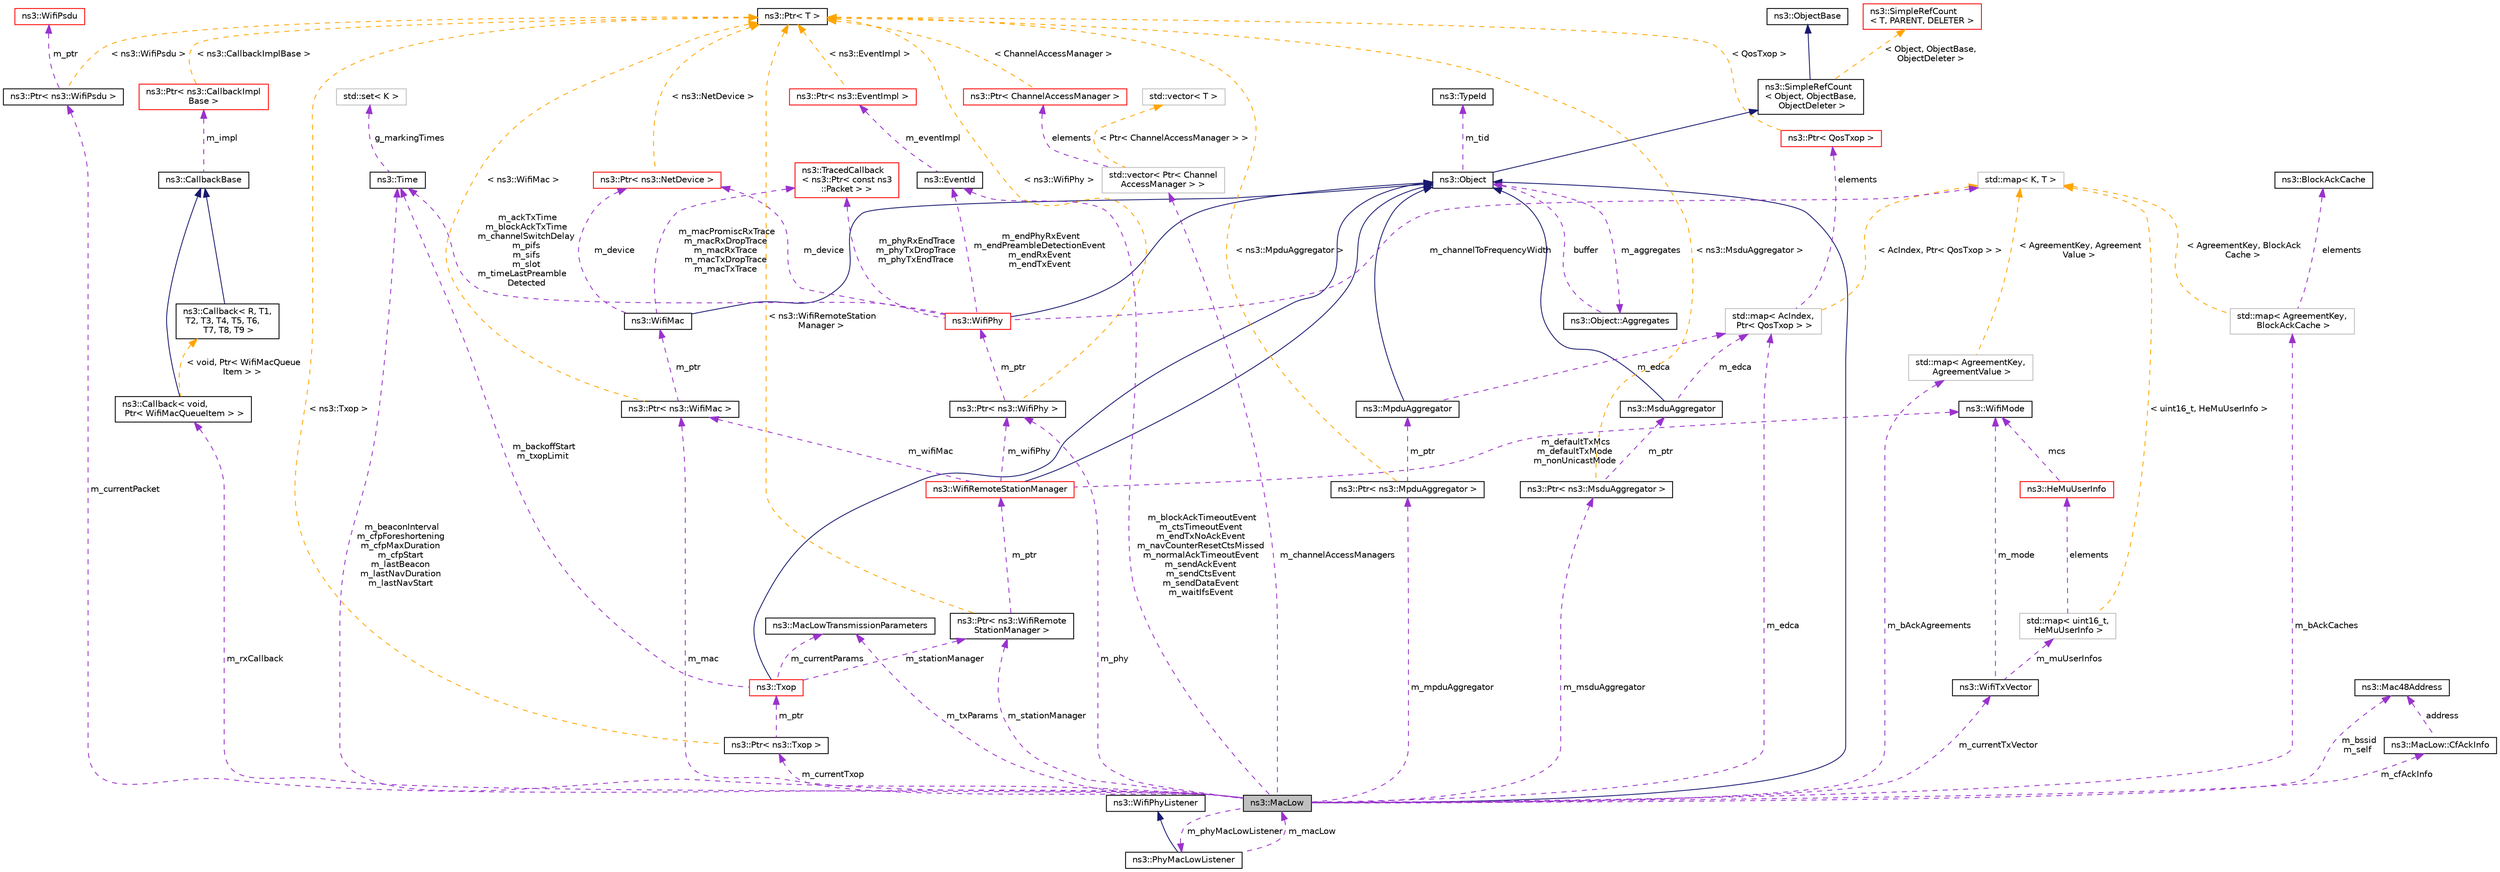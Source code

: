 digraph "ns3::MacLow"
{
 // LATEX_PDF_SIZE
  edge [fontname="Helvetica",fontsize="10",labelfontname="Helvetica",labelfontsize="10"];
  node [fontname="Helvetica",fontsize="10",shape=record];
  Node1 [label="ns3::MacLow",height=0.2,width=0.4,color="black", fillcolor="grey75", style="filled", fontcolor="black",tooltip="handle RTS/CTS/Data/Ack transactions."];
  Node2 -> Node1 [dir="back",color="midnightblue",fontsize="10",style="solid",fontname="Helvetica"];
  Node2 [label="ns3::Object",height=0.2,width=0.4,color="black", fillcolor="white", style="filled",URL="$classns3_1_1_object.html",tooltip="A base class which provides memory management and object aggregation."];
  Node3 -> Node2 [dir="back",color="midnightblue",fontsize="10",style="solid",fontname="Helvetica"];
  Node3 [label="ns3::SimpleRefCount\l\< Object, ObjectBase,\l ObjectDeleter \>",height=0.2,width=0.4,color="black", fillcolor="white", style="filled",URL="$classns3_1_1_simple_ref_count.html",tooltip=" "];
  Node4 -> Node3 [dir="back",color="midnightblue",fontsize="10",style="solid",fontname="Helvetica"];
  Node4 [label="ns3::ObjectBase",height=0.2,width=0.4,color="black", fillcolor="white", style="filled",URL="$classns3_1_1_object_base.html",tooltip="Anchor the ns-3 type and attribute system."];
  Node5 -> Node3 [dir="back",color="orange",fontsize="10",style="dashed",label=" \< Object, ObjectBase,\l ObjectDeleter \>" ,fontname="Helvetica"];
  Node5 [label="ns3::SimpleRefCount\l\< T, PARENT, DELETER \>",height=0.2,width=0.4,color="red", fillcolor="white", style="filled",URL="$classns3_1_1_simple_ref_count.html",tooltip="A template-based reference counting class."];
  Node7 -> Node2 [dir="back",color="darkorchid3",fontsize="10",style="dashed",label=" m_tid" ,fontname="Helvetica"];
  Node7 [label="ns3::TypeId",height=0.2,width=0.4,color="black", fillcolor="white", style="filled",URL="$classns3_1_1_type_id.html",tooltip="a unique identifier for an interface."];
  Node8 -> Node2 [dir="back",color="darkorchid3",fontsize="10",style="dashed",label=" m_aggregates" ,fontname="Helvetica"];
  Node8 [label="ns3::Object::Aggregates",height=0.2,width=0.4,color="black", fillcolor="white", style="filled",URL="$structns3_1_1_object_1_1_aggregates.html",tooltip="The list of Objects aggregated to this one."];
  Node2 -> Node8 [dir="back",color="darkorchid3",fontsize="10",style="dashed",label=" buffer" ,fontname="Helvetica"];
  Node9 -> Node1 [dir="back",color="darkorchid3",fontsize="10",style="dashed",label=" m_bssid\nm_self" ,fontname="Helvetica"];
  Node9 [label="ns3::Mac48Address",height=0.2,width=0.4,color="black", fillcolor="white", style="filled",URL="$classns3_1_1_mac48_address.html",tooltip="an EUI-48 address"];
  Node10 -> Node1 [dir="back",color="darkorchid3",fontsize="10",style="dashed",label=" m_mac" ,fontname="Helvetica"];
  Node10 [label="ns3::Ptr\< ns3::WifiMac \>",height=0.2,width=0.4,color="black", fillcolor="white", style="filled",URL="$classns3_1_1_ptr.html",tooltip=" "];
  Node11 -> Node10 [dir="back",color="darkorchid3",fontsize="10",style="dashed",label=" m_ptr" ,fontname="Helvetica"];
  Node11 [label="ns3::WifiMac",height=0.2,width=0.4,color="black", fillcolor="white", style="filled",URL="$classns3_1_1_wifi_mac.html",tooltip="base class for all MAC-level wifi objects."];
  Node2 -> Node11 [dir="back",color="midnightblue",fontsize="10",style="solid",fontname="Helvetica"];
  Node12 -> Node11 [dir="back",color="darkorchid3",fontsize="10",style="dashed",label=" m_macPromiscRxTrace\nm_macRxDropTrace\nm_macRxTrace\nm_macTxDropTrace\nm_macTxTrace" ,fontname="Helvetica"];
  Node12 [label="ns3::TracedCallback\l\< ns3::Ptr\< const ns3\l::Packet \> \>",height=0.2,width=0.4,color="red", fillcolor="white", style="filled",URL="$classns3_1_1_traced_callback.html",tooltip=" "];
  Node24 -> Node11 [dir="back",color="darkorchid3",fontsize="10",style="dashed",label=" m_device" ,fontname="Helvetica"];
  Node24 [label="ns3::Ptr\< ns3::NetDevice \>",height=0.2,width=0.4,color="red", fillcolor="white", style="filled",URL="$classns3_1_1_ptr.html",tooltip=" "];
  Node20 -> Node24 [dir="back",color="orange",fontsize="10",style="dashed",label=" \< ns3::NetDevice \>" ,fontname="Helvetica"];
  Node20 [label="ns3::Ptr\< T \>",height=0.2,width=0.4,color="black", fillcolor="white", style="filled",URL="$classns3_1_1_ptr.html",tooltip="Smart pointer class similar to boost::intrusive_ptr."];
  Node20 -> Node10 [dir="back",color="orange",fontsize="10",style="dashed",label=" \< ns3::WifiMac \>" ,fontname="Helvetica"];
  Node26 -> Node1 [dir="back",color="darkorchid3",fontsize="10",style="dashed",label=" m_currentTxVector" ,fontname="Helvetica"];
  Node26 [label="ns3::WifiTxVector",height=0.2,width=0.4,color="black", fillcolor="white", style="filled",URL="$classns3_1_1_wifi_tx_vector.html",tooltip="This class mimics the TXVECTOR which is to be passed to the PHY in order to define the parameters whi..."];
  Node27 -> Node26 [dir="back",color="darkorchid3",fontsize="10",style="dashed",label=" m_mode" ,fontname="Helvetica"];
  Node27 [label="ns3::WifiMode",height=0.2,width=0.4,color="black", fillcolor="white", style="filled",URL="$classns3_1_1_wifi_mode.html",tooltip="represent a single transmission mode"];
  Node28 -> Node26 [dir="back",color="darkorchid3",fontsize="10",style="dashed",label=" m_muUserInfos" ,fontname="Helvetica"];
  Node28 [label="std::map\< uint16_t,\l HeMuUserInfo \>",height=0.2,width=0.4,color="grey75", fillcolor="white", style="filled",tooltip=" "];
  Node29 -> Node28 [dir="back",color="darkorchid3",fontsize="10",style="dashed",label=" elements" ,fontname="Helvetica"];
  Node29 [label="ns3::HeMuUserInfo",height=0.2,width=0.4,color="red", fillcolor="white", style="filled",URL="$structns3_1_1_he_mu_user_info.html",tooltip="HE MU specific user transmission parameters."];
  Node27 -> Node29 [dir="back",color="darkorchid3",fontsize="10",style="dashed",label=" mcs" ,fontname="Helvetica"];
  Node31 -> Node28 [dir="back",color="orange",fontsize="10",style="dashed",label=" \< uint16_t, HeMuUserInfo \>" ,fontname="Helvetica"];
  Node31 [label="std::map\< K, T \>",height=0.2,width=0.4,color="grey75", fillcolor="white", style="filled",tooltip=" "];
  Node33 -> Node1 [dir="back",color="darkorchid3",fontsize="10",style="dashed",label=" m_rxCallback" ,fontname="Helvetica"];
  Node33 [label="ns3::Callback\< void,\l Ptr\< WifiMacQueueItem \> \>",height=0.2,width=0.4,color="black", fillcolor="white", style="filled",URL="$classns3_1_1_callback.html",tooltip=" "];
  Node16 -> Node33 [dir="back",color="midnightblue",fontsize="10",style="solid",fontname="Helvetica"];
  Node16 [label="ns3::CallbackBase",height=0.2,width=0.4,color="black", fillcolor="white", style="filled",URL="$classns3_1_1_callback_base.html",tooltip="Base class for Callback class."];
  Node17 -> Node16 [dir="back",color="darkorchid3",fontsize="10",style="dashed",label=" m_impl" ,fontname="Helvetica"];
  Node17 [label="ns3::Ptr\< ns3::CallbackImpl\lBase \>",height=0.2,width=0.4,color="red", fillcolor="white", style="filled",URL="$classns3_1_1_ptr.html",tooltip=" "];
  Node20 -> Node17 [dir="back",color="orange",fontsize="10",style="dashed",label=" \< ns3::CallbackImplBase \>" ,fontname="Helvetica"];
  Node21 -> Node33 [dir="back",color="orange",fontsize="10",style="dashed",label=" \< void, Ptr\< WifiMacQueue\lItem \> \>" ,fontname="Helvetica"];
  Node21 [label="ns3::Callback\< R, T1,\l T2, T3, T4, T5, T6,\l T7, T8, T9 \>",height=0.2,width=0.4,color="black", fillcolor="white", style="filled",URL="$classns3_1_1_callback.html",tooltip="Callback template class."];
  Node16 -> Node21 [dir="back",color="midnightblue",fontsize="10",style="solid",fontname="Helvetica"];
  Node34 -> Node1 [dir="back",color="darkorchid3",fontsize="10",style="dashed",label=" m_currentPacket" ,fontname="Helvetica"];
  Node34 [label="ns3::Ptr\< ns3::WifiPsdu \>",height=0.2,width=0.4,color="black", fillcolor="white", style="filled",URL="$classns3_1_1_ptr.html",tooltip=" "];
  Node35 -> Node34 [dir="back",color="darkorchid3",fontsize="10",style="dashed",label=" m_ptr" ,fontname="Helvetica"];
  Node35 [label="ns3::WifiPsdu",height=0.2,width=0.4,color="red", fillcolor="white", style="filled",URL="$classns3_1_1_wifi_psdu.html",tooltip="WifiPsdu stores an MPDU, S-MPDU or A-MPDU, by keeping header(s) and payload(s) separate for each cons..."];
  Node20 -> Node34 [dir="back",color="orange",fontsize="10",style="dashed",label=" \< ns3::WifiPsdu \>" ,fontname="Helvetica"];
  Node65 -> Node1 [dir="back",color="darkorchid3",fontsize="10",style="dashed",label=" m_mpduAggregator" ,fontname="Helvetica"];
  Node65 [label="ns3::Ptr\< ns3::MpduAggregator \>",height=0.2,width=0.4,color="black", fillcolor="white", style="filled",URL="$classns3_1_1_ptr.html",tooltip=" "];
  Node66 -> Node65 [dir="back",color="darkorchid3",fontsize="10",style="dashed",label=" m_ptr" ,fontname="Helvetica"];
  Node66 [label="ns3::MpduAggregator",height=0.2,width=0.4,color="black", fillcolor="white", style="filled",URL="$classns3_1_1_mpdu_aggregator.html",tooltip="Aggregator used to construct A-MPDUs."];
  Node2 -> Node66 [dir="back",color="midnightblue",fontsize="10",style="solid",fontname="Helvetica"];
  Node67 -> Node66 [dir="back",color="darkorchid3",fontsize="10",style="dashed",label=" m_edca" ,fontname="Helvetica"];
  Node67 [label="std::map\< AcIndex,\l Ptr\< QosTxop \> \>",height=0.2,width=0.4,color="grey75", fillcolor="white", style="filled",tooltip=" "];
  Node68 -> Node67 [dir="back",color="darkorchid3",fontsize="10",style="dashed",label=" elements" ,fontname="Helvetica"];
  Node68 [label="ns3::Ptr\< QosTxop \>",height=0.2,width=0.4,color="red", fillcolor="white", style="filled",URL="$classns3_1_1_ptr.html",tooltip=" "];
  Node20 -> Node68 [dir="back",color="orange",fontsize="10",style="dashed",label=" \< QosTxop \>" ,fontname="Helvetica"];
  Node31 -> Node67 [dir="back",color="orange",fontsize="10",style="dashed",label=" \< AcIndex, Ptr\< QosTxop \> \>" ,fontname="Helvetica"];
  Node20 -> Node65 [dir="back",color="orange",fontsize="10",style="dashed",label=" \< ns3::MpduAggregator \>" ,fontname="Helvetica"];
  Node73 -> Node1 [dir="back",color="darkorchid3",fontsize="10",style="dashed",label=" m_stationManager" ,fontname="Helvetica"];
  Node73 [label="ns3::Ptr\< ns3::WifiRemote\lStationManager \>",height=0.2,width=0.4,color="black", fillcolor="white", style="filled",URL="$classns3_1_1_ptr.html",tooltip=" "];
  Node74 -> Node73 [dir="back",color="darkorchid3",fontsize="10",style="dashed",label=" m_ptr" ,fontname="Helvetica"];
  Node74 [label="ns3::WifiRemoteStationManager",height=0.2,width=0.4,color="red", fillcolor="white", style="filled",URL="$classns3_1_1_wifi_remote_station_manager.html",tooltip="hold a list of per-remote-station state."];
  Node2 -> Node74 [dir="back",color="midnightblue",fontsize="10",style="solid",fontname="Helvetica"];
  Node10 -> Node74 [dir="back",color="darkorchid3",fontsize="10",style="dashed",label=" m_wifiMac" ,fontname="Helvetica"];
  Node27 -> Node74 [dir="back",color="darkorchid3",fontsize="10",style="dashed",label=" m_defaultTxMcs\nm_defaultTxMode\nm_nonUnicastMode" ,fontname="Helvetica"];
  Node93 -> Node74 [dir="back",color="darkorchid3",fontsize="10",style="dashed",label=" m_wifiPhy" ,fontname="Helvetica"];
  Node93 [label="ns3::Ptr\< ns3::WifiPhy \>",height=0.2,width=0.4,color="black", fillcolor="white", style="filled",URL="$classns3_1_1_ptr.html",tooltip=" "];
  Node94 -> Node93 [dir="back",color="darkorchid3",fontsize="10",style="dashed",label=" m_ptr" ,fontname="Helvetica"];
  Node94 [label="ns3::WifiPhy",height=0.2,width=0.4,color="red", fillcolor="white", style="filled",URL="$classns3_1_1_wifi_phy.html",tooltip="802.11 PHY layer model"];
  Node2 -> Node94 [dir="back",color="midnightblue",fontsize="10",style="solid",fontname="Helvetica"];
  Node12 -> Node94 [dir="back",color="darkorchid3",fontsize="10",style="dashed",label=" m_phyRxEndTrace\nm_phyTxDropTrace\nm_phyTxEndTrace" ,fontname="Helvetica"];
  Node31 -> Node94 [dir="back",color="darkorchid3",fontsize="10",style="dashed",label=" m_channelToFrequencyWidth" ,fontname="Helvetica"];
  Node110 -> Node94 [dir="back",color="darkorchid3",fontsize="10",style="dashed",label=" m_endPhyRxEvent\nm_endPreambleDetectionEvent\nm_endRxEvent\nm_endTxEvent" ,fontname="Helvetica"];
  Node110 [label="ns3::EventId",height=0.2,width=0.4,color="black", fillcolor="white", style="filled",URL="$classns3_1_1_event_id.html",tooltip="An identifier for simulation events."];
  Node111 -> Node110 [dir="back",color="darkorchid3",fontsize="10",style="dashed",label=" m_eventImpl" ,fontname="Helvetica"];
  Node111 [label="ns3::Ptr\< ns3::EventImpl \>",height=0.2,width=0.4,color="red", fillcolor="white", style="filled",URL="$classns3_1_1_ptr.html",tooltip=" "];
  Node20 -> Node111 [dir="back",color="orange",fontsize="10",style="dashed",label=" \< ns3::EventImpl \>" ,fontname="Helvetica"];
  Node24 -> Node94 [dir="back",color="darkorchid3",fontsize="10",style="dashed",label=" m_device" ,fontname="Helvetica"];
  Node44 -> Node94 [dir="back",color="darkorchid3",fontsize="10",style="dashed",label=" m_ackTxTime\nm_blockAckTxTime\nm_channelSwitchDelay\nm_pifs\nm_sifs\nm_slot\nm_timeLastPreamble\lDetected" ,fontname="Helvetica"];
  Node44 [label="ns3::Time",height=0.2,width=0.4,color="black", fillcolor="white", style="filled",URL="$classns3_1_1_time.html",tooltip="Simulation virtual time values and global simulation resolution."];
  Node45 -> Node44 [dir="back",color="darkorchid3",fontsize="10",style="dashed",label=" g_markingTimes" ,fontname="Helvetica"];
  Node45 [label="std::set\< K \>",height=0.2,width=0.4,color="grey75", fillcolor="white", style="filled",tooltip=" "];
  Node20 -> Node93 [dir="back",color="orange",fontsize="10",style="dashed",label=" \< ns3::WifiPhy \>" ,fontname="Helvetica"];
  Node20 -> Node73 [dir="back",color="orange",fontsize="10",style="dashed",label=" \< ns3::WifiRemoteStation\lManager \>" ,fontname="Helvetica"];
  Node67 -> Node1 [dir="back",color="darkorchid3",fontsize="10",style="dashed",label=" m_edca" ,fontname="Helvetica"];
  Node110 -> Node1 [dir="back",color="darkorchid3",fontsize="10",style="dashed",label=" m_blockAckTimeoutEvent\nm_ctsTimeoutEvent\nm_endTxNoAckEvent\nm_navCounterResetCtsMissed\nm_normalAckTimeoutEvent\nm_sendAckEvent\nm_sendCtsEvent\nm_sendDataEvent\nm_waitIfsEvent" ,fontname="Helvetica"];
  Node193 -> Node1 [dir="back",color="darkorchid3",fontsize="10",style="dashed",label=" m_txParams" ,fontname="Helvetica"];
  Node193 [label="ns3::MacLowTransmissionParameters",height=0.2,width=0.4,color="black", fillcolor="white", style="filled",URL="$classns3_1_1_mac_low_transmission_parameters.html",tooltip="control how a packet is transmitted."];
  Node228 -> Node1 [dir="back",color="darkorchid3",fontsize="10",style="dashed",label=" m_phyMacLowListener" ,fontname="Helvetica"];
  Node228 [label="ns3::PhyMacLowListener",height=0.2,width=0.4,color="black", fillcolor="white", style="filled",URL="$classns3_1_1_phy_mac_low_listener.html",tooltip="Listener for PHY events."];
  Node120 -> Node228 [dir="back",color="midnightblue",fontsize="10",style="solid",fontname="Helvetica"];
  Node120 [label="ns3::WifiPhyListener",height=0.2,width=0.4,color="black", fillcolor="white", style="filled",URL="$classns3_1_1_wifi_phy_listener.html",tooltip="receive notifications about PHY events."];
  Node1 -> Node228 [dir="back",color="darkorchid3",fontsize="10",style="dashed",label=" m_macLow" ,fontname="Helvetica"];
  Node44 -> Node1 [dir="back",color="darkorchid3",fontsize="10",style="dashed",label=" m_beaconInterval\nm_cfpForeshortening\nm_cfpMaxDuration\nm_cfpStart\nm_lastBeacon\nm_lastNavDuration\nm_lastNavStart" ,fontname="Helvetica"];
  Node229 -> Node1 [dir="back",color="darkorchid3",fontsize="10",style="dashed",label=" m_bAckAgreements" ,fontname="Helvetica"];
  Node229 [label="std::map\< AgreementKey,\l AgreementValue \>",height=0.2,width=0.4,color="grey75", fillcolor="white", style="filled",tooltip=" "];
  Node31 -> Node229 [dir="back",color="orange",fontsize="10",style="dashed",label=" \< AgreementKey, Agreement\lValue \>" ,fontname="Helvetica"];
  Node230 -> Node1 [dir="back",color="darkorchid3",fontsize="10",style="dashed",label=" m_cfAckInfo" ,fontname="Helvetica"];
  Node230 [label="ns3::MacLow::CfAckInfo",height=0.2,width=0.4,color="black", fillcolor="white", style="filled",URL="$structns3_1_1_mac_low_1_1_cf_ack_info.html",tooltip="A struct that holds information about Ack piggybacking (CF-Ack)."];
  Node9 -> Node230 [dir="back",color="darkorchid3",fontsize="10",style="dashed",label=" address" ,fontname="Helvetica"];
  Node231 -> Node1 [dir="back",color="darkorchid3",fontsize="10",style="dashed",label=" m_bAckCaches" ,fontname="Helvetica"];
  Node231 [label="std::map\< AgreementKey,\l BlockAckCache \>",height=0.2,width=0.4,color="grey75", fillcolor="white", style="filled",tooltip=" "];
  Node232 -> Node231 [dir="back",color="darkorchid3",fontsize="10",style="dashed",label=" elements" ,fontname="Helvetica"];
  Node232 [label="ns3::BlockAckCache",height=0.2,width=0.4,color="black", fillcolor="white", style="filled",URL="$classns3_1_1_block_ack_cache.html",tooltip="BlockAckCache cache."];
  Node31 -> Node231 [dir="back",color="orange",fontsize="10",style="dashed",label=" \< AgreementKey, BlockAck\lCache \>" ,fontname="Helvetica"];
  Node233 -> Node1 [dir="back",color="darkorchid3",fontsize="10",style="dashed",label=" m_channelAccessManagers" ,fontname="Helvetica"];
  Node233 [label="std::vector\< Ptr\< Channel\lAccessManager \> \>",height=0.2,width=0.4,color="grey75", fillcolor="white", style="filled",tooltip=" "];
  Node234 -> Node233 [dir="back",color="darkorchid3",fontsize="10",style="dashed",label=" elements" ,fontname="Helvetica"];
  Node234 [label="ns3::Ptr\< ChannelAccessManager \>",height=0.2,width=0.4,color="red", fillcolor="white", style="filled",URL="$classns3_1_1_ptr.html",tooltip=" "];
  Node20 -> Node234 [dir="back",color="orange",fontsize="10",style="dashed",label=" \< ChannelAccessManager \>" ,fontname="Helvetica"];
  Node53 -> Node233 [dir="back",color="orange",fontsize="10",style="dashed",label=" \< Ptr\< ChannelAccessManager \> \>" ,fontname="Helvetica"];
  Node53 [label="std::vector\< T \>",height=0.2,width=0.4,color="grey75", fillcolor="white", style="filled",tooltip=" "];
  Node93 -> Node1 [dir="back",color="darkorchid3",fontsize="10",style="dashed",label=" m_phy" ,fontname="Helvetica"];
  Node235 -> Node1 [dir="back",color="darkorchid3",fontsize="10",style="dashed",label=" m_currentTxop" ,fontname="Helvetica"];
  Node235 [label="ns3::Ptr\< ns3::Txop \>",height=0.2,width=0.4,color="black", fillcolor="white", style="filled",URL="$classns3_1_1_ptr.html",tooltip=" "];
  Node70 -> Node235 [dir="back",color="darkorchid3",fontsize="10",style="dashed",label=" m_ptr" ,fontname="Helvetica"];
  Node70 [label="ns3::Txop",height=0.2,width=0.4,color="red", fillcolor="white", style="filled",URL="$classns3_1_1_txop.html",tooltip="Handle packet fragmentation and retransmissions for data and management frames."];
  Node2 -> Node70 [dir="back",color="midnightblue",fontsize="10",style="solid",fontname="Helvetica"];
  Node73 -> Node70 [dir="back",color="darkorchid3",fontsize="10",style="dashed",label=" m_stationManager" ,fontname="Helvetica"];
  Node193 -> Node70 [dir="back",color="darkorchid3",fontsize="10",style="dashed",label=" m_currentParams" ,fontname="Helvetica"];
  Node44 -> Node70 [dir="back",color="darkorchid3",fontsize="10",style="dashed",label=" m_backoffStart\nm_txopLimit" ,fontname="Helvetica"];
  Node20 -> Node235 [dir="back",color="orange",fontsize="10",style="dashed",label=" \< ns3::Txop \>" ,fontname="Helvetica"];
  Node236 -> Node1 [dir="back",color="darkorchid3",fontsize="10",style="dashed",label=" m_msduAggregator" ,fontname="Helvetica"];
  Node236 [label="ns3::Ptr\< ns3::MsduAggregator \>",height=0.2,width=0.4,color="black", fillcolor="white", style="filled",URL="$classns3_1_1_ptr.html",tooltip=" "];
  Node237 -> Node236 [dir="back",color="darkorchid3",fontsize="10",style="dashed",label=" m_ptr" ,fontname="Helvetica"];
  Node237 [label="ns3::MsduAggregator",height=0.2,width=0.4,color="black", fillcolor="white", style="filled",URL="$classns3_1_1_msdu_aggregator.html",tooltip="Aggregator used to construct A-MSDUs."];
  Node2 -> Node237 [dir="back",color="midnightblue",fontsize="10",style="solid",fontname="Helvetica"];
  Node67 -> Node237 [dir="back",color="darkorchid3",fontsize="10",style="dashed",label=" m_edca" ,fontname="Helvetica"];
  Node20 -> Node236 [dir="back",color="orange",fontsize="10",style="dashed",label=" \< ns3::MsduAggregator \>" ,fontname="Helvetica"];
}

